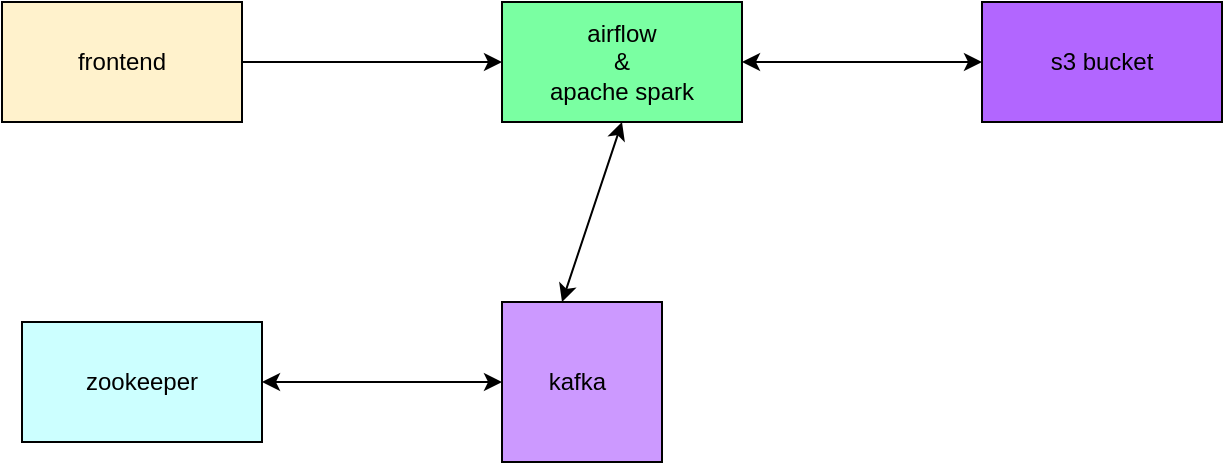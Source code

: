 <mxfile version="20.0.4" type="device"><diagram id="iQgcU4qvy-kgsFFwC3_d" name="Page-1"><mxGraphModel dx="665" dy="732" grid="1" gridSize="10" guides="1" tooltips="1" connect="1" arrows="1" fold="1" page="1" pageScale="1" pageWidth="850" pageHeight="1100" math="0" shadow="0"><root><mxCell id="0"/><mxCell id="1" parent="0"/><mxCell id="ajA6V15E-TfzNccpAp1Q-1" value="&amp;nbsp; &amp;nbsp;kafka&lt;span style=&quot;white-space: pre;&quot;&gt;&#9;&lt;/span&gt;" style="whiteSpace=wrap;html=1;aspect=fixed;fillColor=#CC99FF;" vertex="1" parent="1"><mxGeometry x="400" y="380" width="80" height="80" as="geometry"/></mxCell><mxCell id="ajA6V15E-TfzNccpAp1Q-10" style="edgeStyle=orthogonalEdgeStyle;rounded=0;orthogonalLoop=1;jettySize=auto;html=1;exitX=1;exitY=0.5;exitDx=0;exitDy=0;entryX=0;entryY=0.5;entryDx=0;entryDy=0;" edge="1" parent="1" source="ajA6V15E-TfzNccpAp1Q-2" target="ajA6V15E-TfzNccpAp1Q-3"><mxGeometry relative="1" as="geometry"/></mxCell><mxCell id="ajA6V15E-TfzNccpAp1Q-2" value="frontend" style="rounded=0;whiteSpace=wrap;html=1;fillColor=#FFF2CC;" vertex="1" parent="1"><mxGeometry x="150" y="230" width="120" height="60" as="geometry"/></mxCell><mxCell id="ajA6V15E-TfzNccpAp1Q-3" value="airflow&lt;br&gt;&amp;amp;&lt;br&gt;apache spark" style="rounded=0;whiteSpace=wrap;html=1;fillColor=#7AFFA2;" vertex="1" parent="1"><mxGeometry x="400" y="230" width="120" height="60" as="geometry"/></mxCell><mxCell id="ajA6V15E-TfzNccpAp1Q-4" value="s3 bucket" style="rounded=0;whiteSpace=wrap;html=1;fillColor=#B266FF;" vertex="1" parent="1"><mxGeometry x="640" y="230" width="120" height="60" as="geometry"/></mxCell><mxCell id="ajA6V15E-TfzNccpAp1Q-5" value="zookeeper" style="rounded=0;whiteSpace=wrap;html=1;fillColor=#CCFFFF;" vertex="1" parent="1"><mxGeometry x="160" y="390" width="120" height="60" as="geometry"/></mxCell><mxCell id="ajA6V15E-TfzNccpAp1Q-6" value="" style="endArrow=classic;startArrow=classic;html=1;rounded=0;exitX=1;exitY=0.5;exitDx=0;exitDy=0;entryX=0;entryY=0.5;entryDx=0;entryDy=0;" edge="1" parent="1" source="ajA6V15E-TfzNccpAp1Q-5" target="ajA6V15E-TfzNccpAp1Q-1"><mxGeometry width="50" height="50" relative="1" as="geometry"><mxPoint x="327" y="420" as="sourcePoint"/><mxPoint x="377" y="370" as="targetPoint"/></mxGeometry></mxCell><mxCell id="ajA6V15E-TfzNccpAp1Q-8" value="" style="endArrow=classic;startArrow=classic;html=1;rounded=0;entryX=0.5;entryY=1;entryDx=0;entryDy=0;" edge="1" parent="1" target="ajA6V15E-TfzNccpAp1Q-3"><mxGeometry width="50" height="50" relative="1" as="geometry"><mxPoint x="430" y="380" as="sourcePoint"/><mxPoint x="480" y="330" as="targetPoint"/></mxGeometry></mxCell><mxCell id="ajA6V15E-TfzNccpAp1Q-9" value="" style="endArrow=classic;startArrow=classic;html=1;rounded=0;entryX=0;entryY=0.5;entryDx=0;entryDy=0;exitX=1;exitY=0.5;exitDx=0;exitDy=0;" edge="1" parent="1" source="ajA6V15E-TfzNccpAp1Q-3" target="ajA6V15E-TfzNccpAp1Q-4"><mxGeometry width="50" height="50" relative="1" as="geometry"><mxPoint x="449" y="420" as="sourcePoint"/><mxPoint x="499" y="370" as="targetPoint"/></mxGeometry></mxCell></root></mxGraphModel></diagram></mxfile>